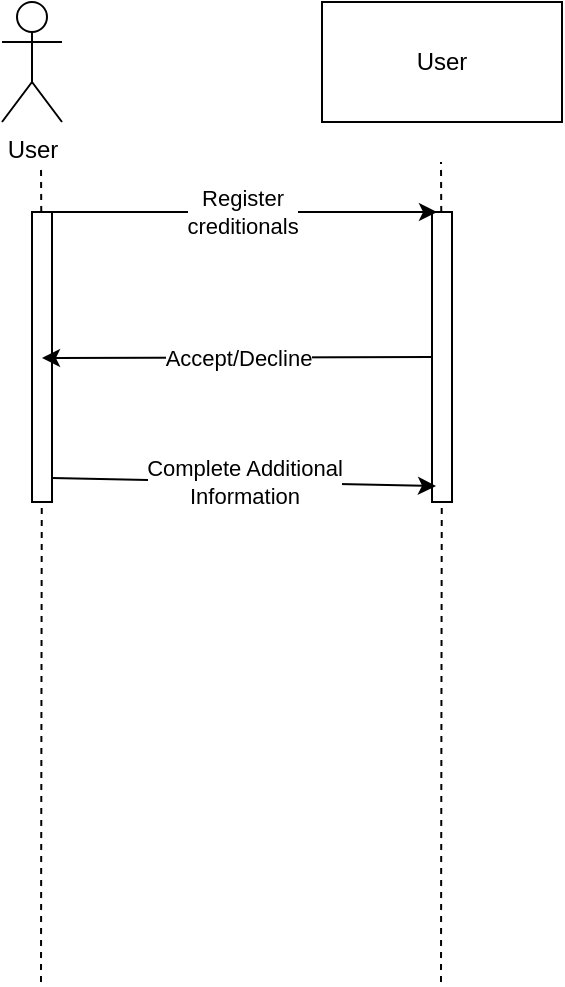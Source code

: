<mxfile version="12.4.3" type="device" pages="1"><diagram id="pDNXojqr-RAFxTF4JSOO" name="Page-1"><mxGraphModel dx="1024" dy="561" grid="1" gridSize="10" guides="1" tooltips="1" connect="1" arrows="1" fold="1" page="1" pageScale="1" pageWidth="850" pageHeight="1100" math="0" shadow="0"><root><mxCell id="0"/><mxCell id="1" parent="0"/><mxCell id="-uQ95DHcy4WEm2IjonKA-3" value="" style="endArrow=none;dashed=1;html=1;" edge="1" parent="1" source="-uQ95DHcy4WEm2IjonKA-8"><mxGeometry width="50" height="50" relative="1" as="geometry"><mxPoint x="179.5" y="530" as="sourcePoint"/><mxPoint x="179.5" y="120" as="targetPoint"/></mxGeometry></mxCell><mxCell id="-uQ95DHcy4WEm2IjonKA-4" value="&lt;div&gt;User&lt;/div&gt;" style="shape=umlActor;verticalLabelPosition=bottom;labelBackgroundColor=#ffffff;verticalAlign=top;html=1;outlineConnect=0;" vertex="1" parent="1"><mxGeometry x="160" y="40" width="30" height="60" as="geometry"/></mxCell><mxCell id="-uQ95DHcy4WEm2IjonKA-6" value="User" style="rounded=0;whiteSpace=wrap;html=1;" vertex="1" parent="1"><mxGeometry x="320" y="40" width="120" height="60" as="geometry"/></mxCell><mxCell id="-uQ95DHcy4WEm2IjonKA-7" value="" style="endArrow=none;dashed=1;html=1;" edge="1" parent="1" source="-uQ95DHcy4WEm2IjonKA-10"><mxGeometry width="50" height="50" relative="1" as="geometry"><mxPoint x="379.5" y="530" as="sourcePoint"/><mxPoint x="379.5" y="120" as="targetPoint"/></mxGeometry></mxCell><mxCell id="-uQ95DHcy4WEm2IjonKA-8" value="" style="rounded=0;whiteSpace=wrap;html=1;" vertex="1" parent="1"><mxGeometry x="175" y="145" width="10" height="145" as="geometry"/></mxCell><mxCell id="-uQ95DHcy4WEm2IjonKA-9" value="" style="endArrow=none;dashed=1;html=1;" edge="1" parent="1" target="-uQ95DHcy4WEm2IjonKA-8"><mxGeometry width="50" height="50" relative="1" as="geometry"><mxPoint x="179.5" y="530" as="sourcePoint"/><mxPoint x="179.5" y="120" as="targetPoint"/></mxGeometry></mxCell><mxCell id="-uQ95DHcy4WEm2IjonKA-10" value="" style="rounded=0;whiteSpace=wrap;html=1;" vertex="1" parent="1"><mxGeometry x="375" y="145" width="10" height="145" as="geometry"/></mxCell><mxCell id="-uQ95DHcy4WEm2IjonKA-11" value="" style="endArrow=none;dashed=1;html=1;" edge="1" parent="1" target="-uQ95DHcy4WEm2IjonKA-10"><mxGeometry width="50" height="50" relative="1" as="geometry"><mxPoint x="379.5" y="530" as="sourcePoint"/><mxPoint x="379.5" y="120" as="targetPoint"/></mxGeometry></mxCell><mxCell id="-uQ95DHcy4WEm2IjonKA-12" value="&lt;div&gt;Register&lt;/div&gt;&lt;div&gt;creditionals&lt;br&gt;&lt;/div&gt;" style="endArrow=classic;html=1;exitX=0.75;exitY=0;exitDx=0;exitDy=0;entryX=0.25;entryY=0;entryDx=0;entryDy=0;" edge="1" parent="1" source="-uQ95DHcy4WEm2IjonKA-8" target="-uQ95DHcy4WEm2IjonKA-10"><mxGeometry width="50" height="50" relative="1" as="geometry"><mxPoint x="230" y="230" as="sourcePoint"/><mxPoint x="280" y="180" as="targetPoint"/></mxGeometry></mxCell><mxCell id="-uQ95DHcy4WEm2IjonKA-13" value="Accept/Decline" style="endArrow=classic;html=1;exitX=0;exitY=0.5;exitDx=0;exitDy=0;" edge="1" parent="1" source="-uQ95DHcy4WEm2IjonKA-10"><mxGeometry width="50" height="50" relative="1" as="geometry"><mxPoint x="160" y="600" as="sourcePoint"/><mxPoint x="180" y="218" as="targetPoint"/></mxGeometry></mxCell><mxCell id="-uQ95DHcy4WEm2IjonKA-14" value="&lt;div&gt;Complete Additional&lt;/div&gt;&lt;div&gt; Information&lt;/div&gt;" style="endArrow=classic;html=1;exitX=1;exitY=0.917;exitDx=0;exitDy=0;exitPerimeter=0;entryX=0.2;entryY=0.945;entryDx=0;entryDy=0;entryPerimeter=0;" edge="1" parent="1" source="-uQ95DHcy4WEm2IjonKA-8" target="-uQ95DHcy4WEm2IjonKA-10"><mxGeometry width="50" height="50" relative="1" as="geometry"><mxPoint x="230" y="410" as="sourcePoint"/><mxPoint x="280" y="360" as="targetPoint"/></mxGeometry></mxCell></root></mxGraphModel></diagram></mxfile>